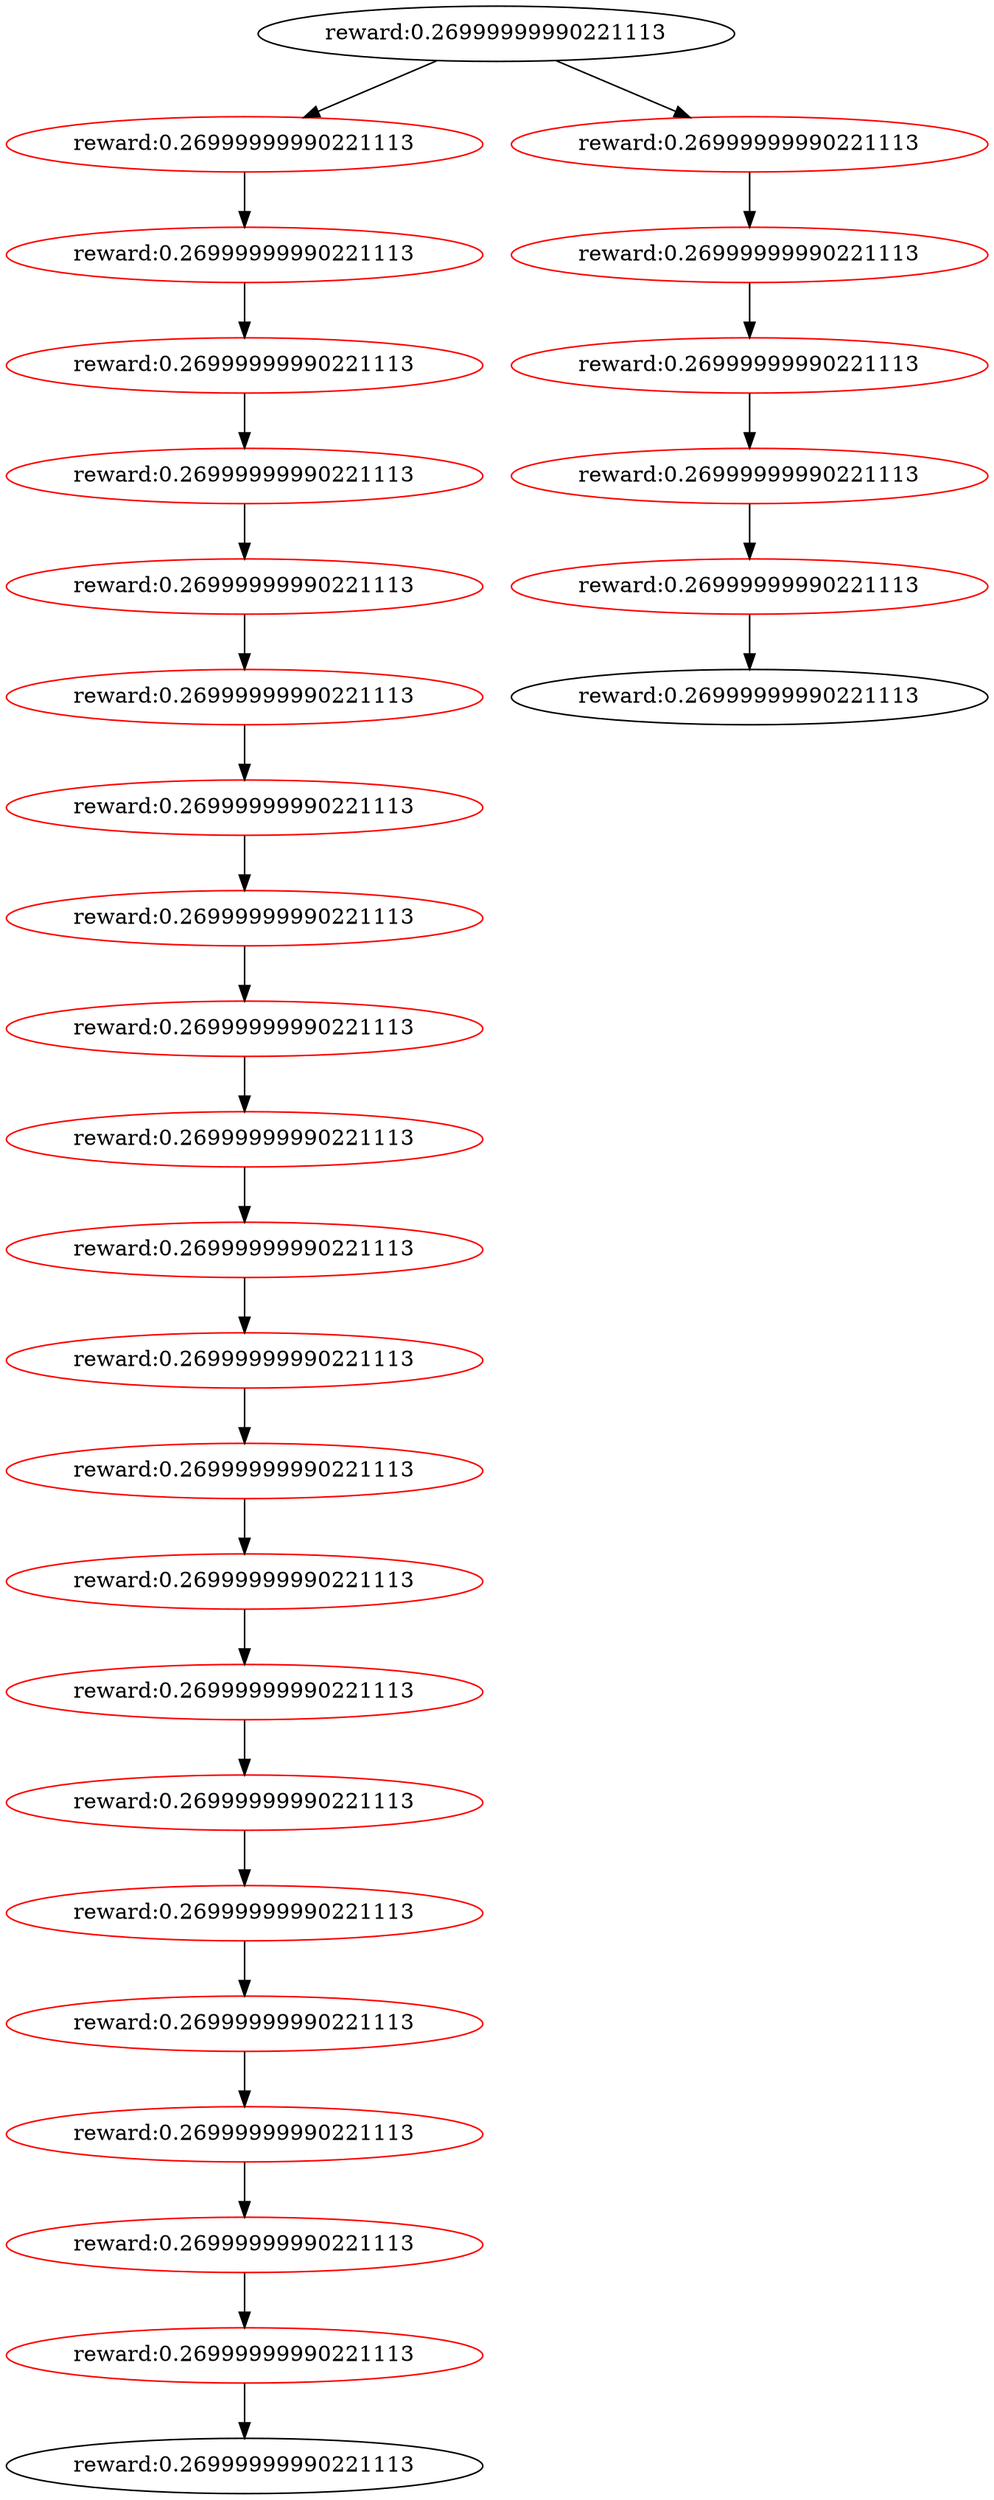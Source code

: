 digraph G {
	node1 [label="reward:0.26999999990221113"]
	node2 [label="reward:0.26999999990221113" color=red]
	node1 -> node2
	node3 [label="reward:0.26999999990221113" color=red]
	node2 -> node3
	node4 [label="reward:0.26999999990221113" color=red]
	node3 -> node4
	node5 [label="reward:0.26999999990221113" color=red]
	node4 -> node5
	node6 [label="reward:0.26999999990221113" color=red]
	node5 -> node6
	node7 [label="reward:0.26999999990221113" color=red]
	node6 -> node7
	node8 [label="reward:0.26999999990221113" color=red]
	node7 -> node8
	node9 [label="reward:0.26999999990221113" color=red]
	node8 -> node9
	node10 [label="reward:0.26999999990221113" color=red]
	node9 -> node10
	node11 [label="reward:0.26999999990221113" color=red]
	node10 -> node11
	node12 [label="reward:0.26999999990221113" color=red]
	node11 -> node12
	node13 [label="reward:0.26999999990221113" color=red]
	node12 -> node13
	node14 [label="reward:0.26999999990221113" color=red]
	node13 -> node14
	node15 [label="reward:0.26999999990221113" color=red]
	node14 -> node15
	node16 [label="reward:0.26999999990221113" color=red]
	node15 -> node16
	node17 [label="reward:0.26999999990221113" color=red]
	node16 -> node17
	node18 [label="reward:0.26999999990221113" color=red]
	node17 -> node18
	node19 [label="reward:0.26999999990221113" color=red]
	node18 -> node19
	node20 [label="reward:0.26999999990221113" color=red]
	node19 -> node20
	node21 [label="reward:0.26999999990221113" color=red]
	node20 -> node21
	node22 [label="reward:0.26999999990221113" color=red]
	node21 -> node22
	node23 [label="reward:0.26999999990221113"]
	node22 -> node23
	node24 [label="reward:0.26999999990221113" color=red]
	node1 -> node24
	node25 [label="reward:0.26999999990221113" color=red]
	node24 -> node25
	node26 [label="reward:0.26999999990221113" color=red]
	node25 -> node26
	node27 [label="reward:0.26999999990221113" color=red]
	node26 -> node27
	node28 [label="reward:0.26999999990221113" color=red]
	node27 -> node28
	node29 [label="reward:0.26999999990221113"]
	node28 -> node29
}
